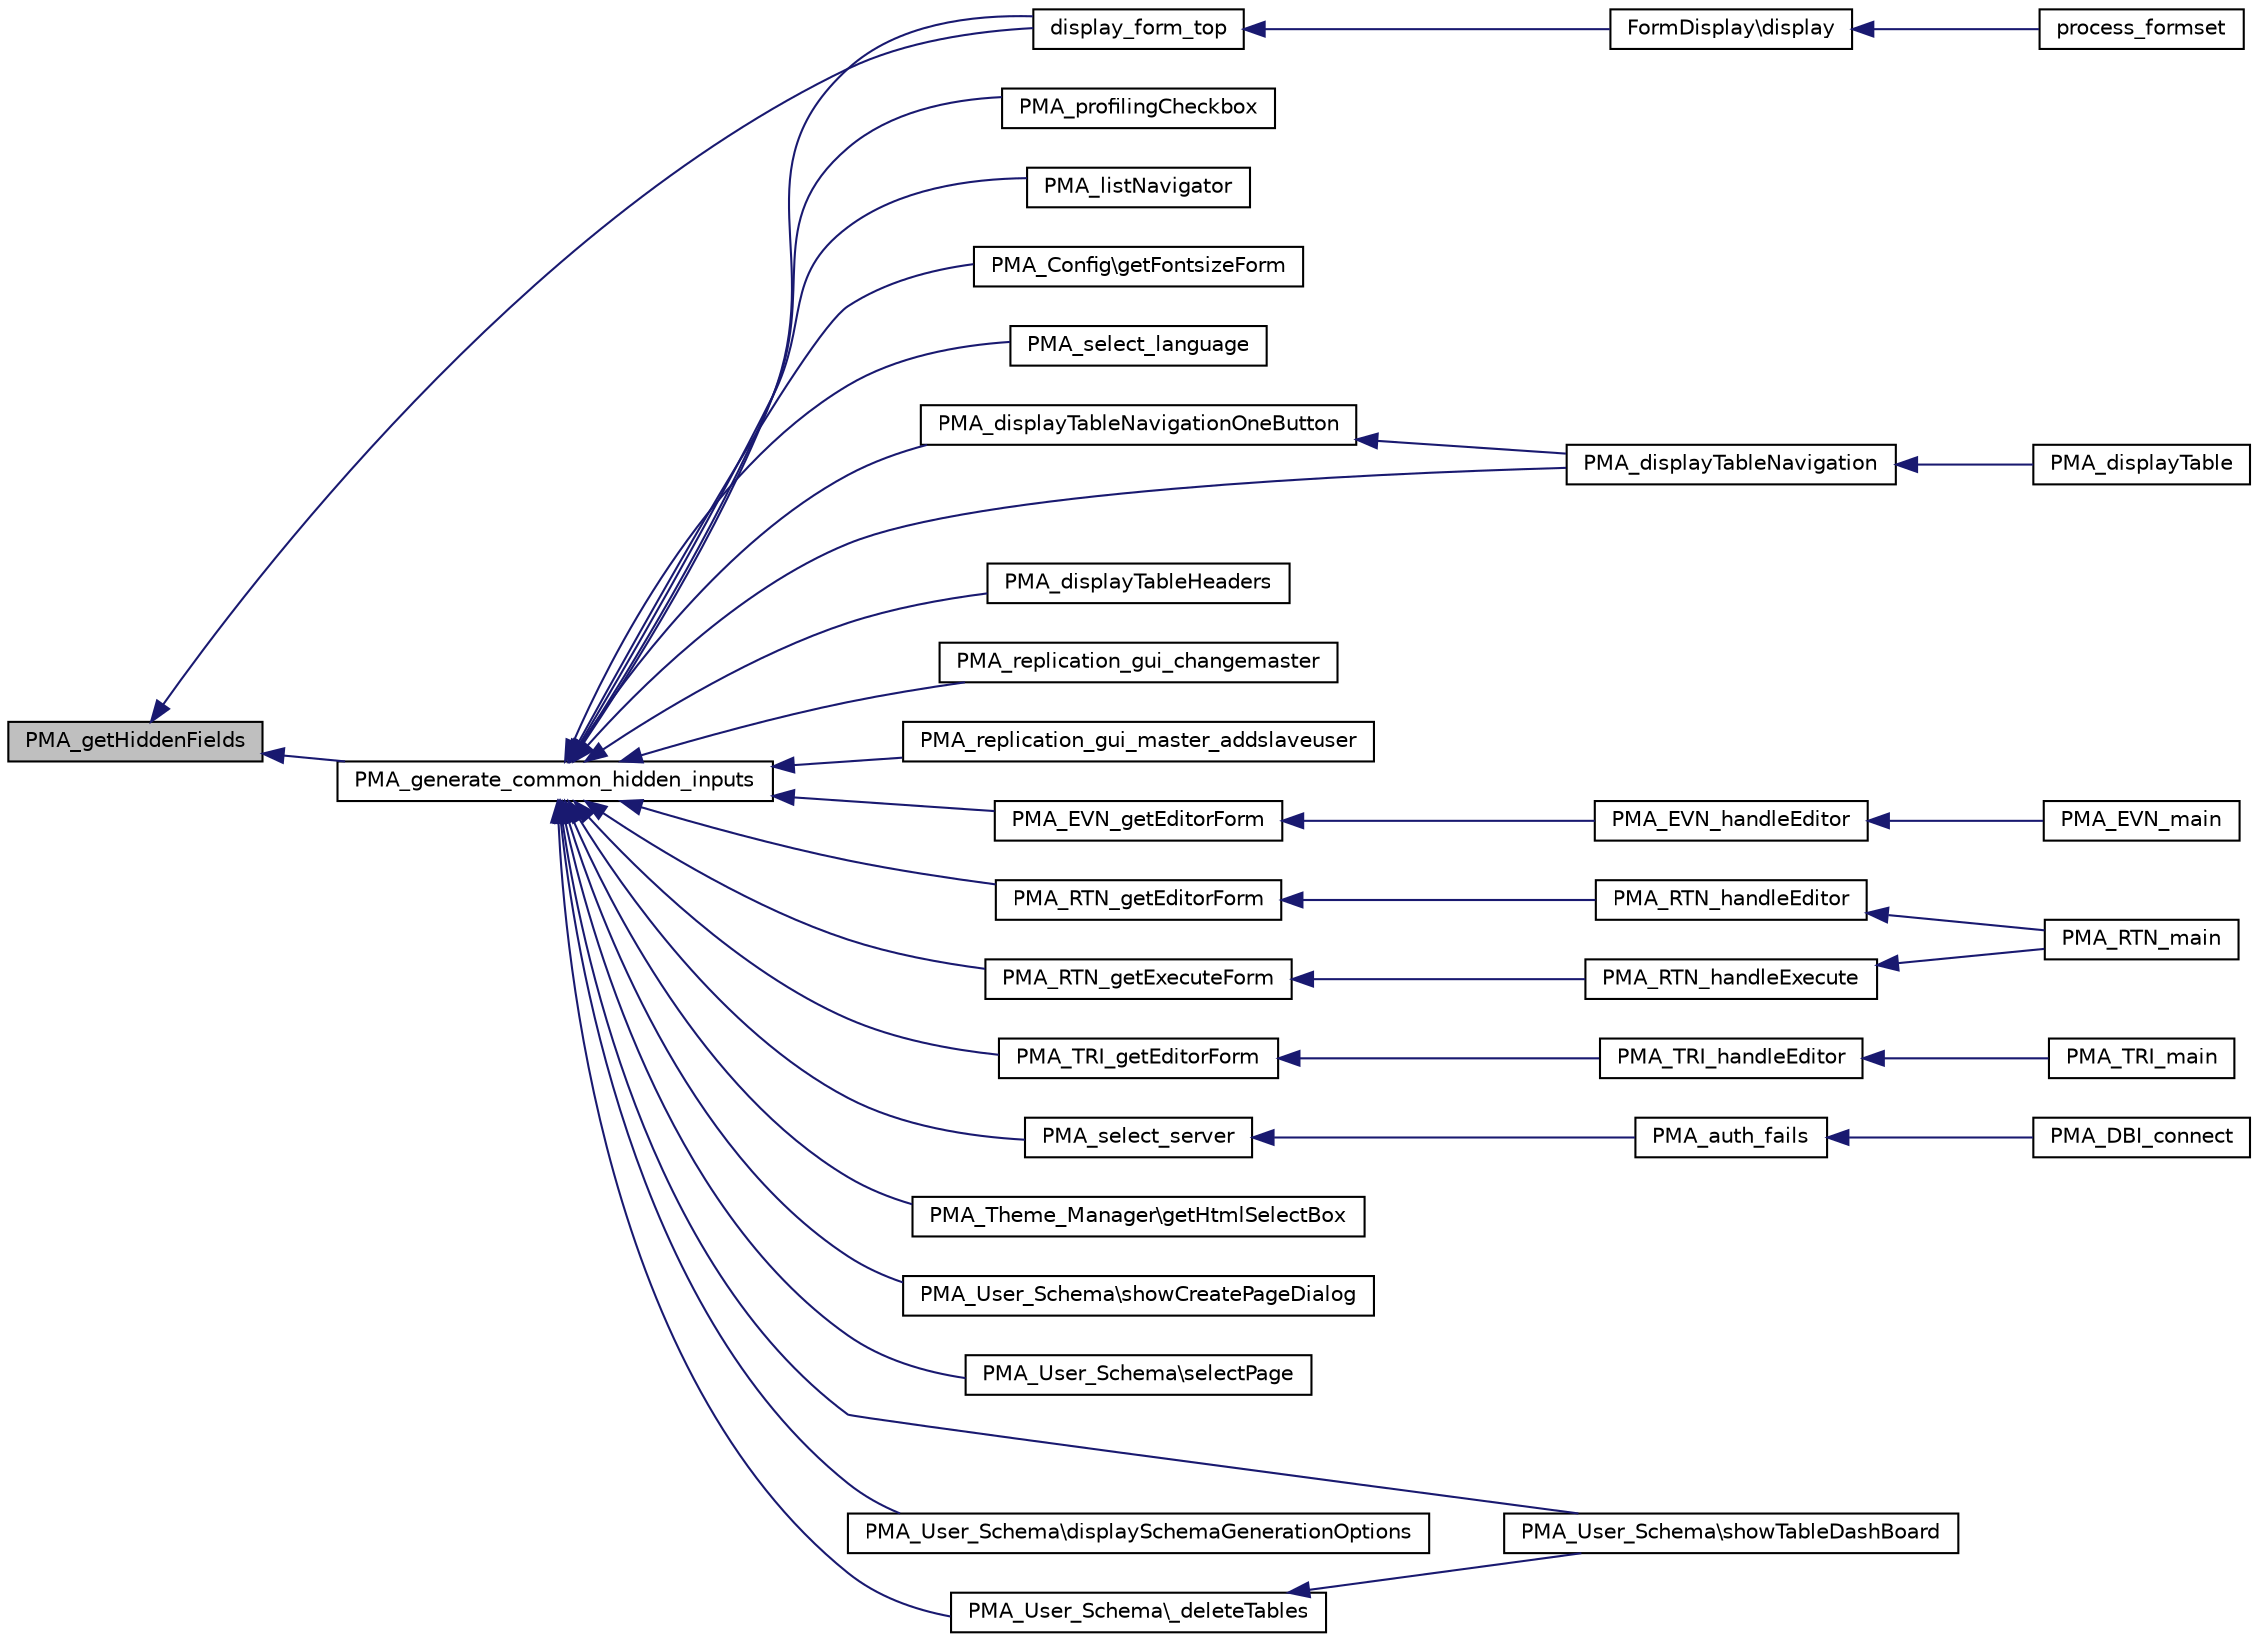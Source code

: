 digraph G
{
  edge [fontname="Helvetica",fontsize="10",labelfontname="Helvetica",labelfontsize="10"];
  node [fontname="Helvetica",fontsize="10",shape=record];
  rankdir="LR";
  Node1 [label="PMA_getHiddenFields",height=0.2,width=0.4,color="black", fillcolor="grey75", style="filled" fontcolor="black"];
  Node1 -> Node2 [dir="back",color="midnightblue",fontsize="10",style="solid",fontname="Helvetica"];
  Node2 [label="display_form_top",height=0.2,width=0.4,color="black", fillcolor="white", style="filled",URL="$FormDisplay_8tpl_8php.html#ad3d37747c291a9b9f9197eb485aed6c8",tooltip="Displays top part of the form."];
  Node2 -> Node3 [dir="back",color="midnightblue",fontsize="10",style="solid",fontname="Helvetica"];
  Node3 [label="FormDisplay\\display",height=0.2,width=0.4,color="black", fillcolor="white", style="filled",URL="$classFormDisplay.html#a51ce2f78d5b03fbff31e861fbb342d54",tooltip="Outputs HTML for forms."];
  Node3 -> Node4 [dir="back",color="midnightblue",fontsize="10",style="solid",fontname="Helvetica"];
  Node4 [label="process_formset",height=0.2,width=0.4,color="black", fillcolor="white", style="filled",URL="$form__processing_8lib_8php.html#a5e8f18d9567ad7721a7d713dffea63a1",tooltip="Processes forms registered in $form_display, handles error correction."];
  Node1 -> Node5 [dir="back",color="midnightblue",fontsize="10",style="solid",fontname="Helvetica"];
  Node5 [label="PMA_generate_common_hidden_inputs",height=0.2,width=0.4,color="black", fillcolor="white", style="filled",URL="$url__generating_8lib_8php.html#ad7326a27700edd06dee0217de194756b",tooltip="Generates text with hidden inputs."];
  Node5 -> Node6 [dir="back",color="midnightblue",fontsize="10",style="solid",fontname="Helvetica"];
  Node6 [label="PMA_profilingCheckbox",height=0.2,width=0.4,color="black", fillcolor="white", style="filled",URL="$common_8lib_8php.html#a35561ba2e39610d89df541dfd1cd0b1b",tooltip="Displays a form with the Profiling checkbox."];
  Node5 -> Node7 [dir="back",color="midnightblue",fontsize="10",style="solid",fontname="Helvetica"];
  Node7 [label="PMA_listNavigator",height=0.2,width=0.4,color="black", fillcolor="white", style="filled",URL="$common_8lib_8php.html#a45888b76abb2a86bd6d82af07f8f2837",tooltip="Generate navigation for a list."];
  Node5 -> Node8 [dir="back",color="midnightblue",fontsize="10",style="solid",fontname="Helvetica"];
  Node8 [label="PMA_Config\\getFontsizeForm",height=0.2,width=0.4,color="black", fillcolor="white", style="filled",URL="$classPMA__Config.html#a1099380f2b99c9220bed4f472fdd20ca",tooltip="return complete font size selection form"];
  Node5 -> Node9 [dir="back",color="midnightblue",fontsize="10",style="solid",fontname="Helvetica"];
  Node9 [label="PMA_select_language",height=0.2,width=0.4,color="black", fillcolor="white", style="filled",URL="$display__select__lang_8lib_8php.html#ab02554959349abf67be7cf7dd843692f",tooltip="Displays for for language selection."];
  Node5 -> Node10 [dir="back",color="midnightblue",fontsize="10",style="solid",fontname="Helvetica"];
  Node10 [label="PMA_displayTableNavigationOneButton",height=0.2,width=0.4,color="black", fillcolor="white", style="filled",URL="$display__tbl_8lib_8php.html#ac523ba4ef5f059b9eac487db8f173a2d",tooltip="Displays a navigation button."];
  Node10 -> Node11 [dir="back",color="midnightblue",fontsize="10",style="solid",fontname="Helvetica"];
  Node11 [label="PMA_displayTableNavigation",height=0.2,width=0.4,color="black", fillcolor="white", style="filled",URL="$display__tbl_8lib_8php.html#ad976ef528675a4d65fd57ea37fc51e25",tooltip="Displays a navigation bar to browse among the results of a SQL query."];
  Node11 -> Node12 [dir="back",color="midnightblue",fontsize="10",style="solid",fontname="Helvetica"];
  Node12 [label="PMA_displayTable",height=0.2,width=0.4,color="black", fillcolor="white", style="filled",URL="$display__tbl_8lib_8php.html#ab64d4328beb5bc6b0a62abfa39fb447a",tooltip="Displays a table of results returned by a SQL query."];
  Node5 -> Node11 [dir="back",color="midnightblue",fontsize="10",style="solid",fontname="Helvetica"];
  Node5 -> Node13 [dir="back",color="midnightblue",fontsize="10",style="solid",fontname="Helvetica"];
  Node13 [label="PMA_displayTableHeaders",height=0.2,width=0.4,color="black", fillcolor="white", style="filled",URL="$display__tbl_8lib_8php.html#aae4044b44dccb4059685ea603dc52e9e",tooltip="Displays the headers of the results table."];
  Node5 -> Node2 [dir="back",color="midnightblue",fontsize="10",style="solid",fontname="Helvetica"];
  Node5 -> Node14 [dir="back",color="midnightblue",fontsize="10",style="solid",fontname="Helvetica"];
  Node14 [label="PMA_replication_gui_changemaster",height=0.2,width=0.4,color="black", fillcolor="white", style="filled",URL="$replication__gui_8lib_8php.html#a2c12e8269b6265a05629cf21a086ef98",tooltip="prints out code for changing master"];
  Node5 -> Node15 [dir="back",color="midnightblue",fontsize="10",style="solid",fontname="Helvetica"];
  Node15 [label="PMA_replication_gui_master_addslaveuser",height=0.2,width=0.4,color="black", fillcolor="white", style="filled",URL="$replication__gui_8lib_8php.html#ac4b2e448656815c2eaf6bcd2b3f5650e",tooltip="Print code to add a replication slave user to the master."];
  Node5 -> Node16 [dir="back",color="midnightblue",fontsize="10",style="solid",fontname="Helvetica"];
  Node16 [label="PMA_EVN_getEditorForm",height=0.2,width=0.4,color="black", fillcolor="white", style="filled",URL="$rte__events_8lib_8php.html#ad4a5f3c8f4388402490e7429d0fdd54e",tooltip="Displays a form used to add/edit an event."];
  Node16 -> Node17 [dir="back",color="midnightblue",fontsize="10",style="solid",fontname="Helvetica"];
  Node17 [label="PMA_EVN_handleEditor",height=0.2,width=0.4,color="black", fillcolor="white", style="filled",URL="$rte__events_8lib_8php.html#a9eb0f568d20bcb34761a1862b658d094",tooltip="Handles editor requests for adding or editing an item."];
  Node17 -> Node18 [dir="back",color="midnightblue",fontsize="10",style="solid",fontname="Helvetica"];
  Node18 [label="PMA_EVN_main",height=0.2,width=0.4,color="black", fillcolor="white", style="filled",URL="$rte__events_8lib_8php.html#a32e646576e5c66cfc0172efe82baedd3",tooltip="Main function for the events functionality."];
  Node5 -> Node19 [dir="back",color="midnightblue",fontsize="10",style="solid",fontname="Helvetica"];
  Node19 [label="PMA_RTN_getEditorForm",height=0.2,width=0.4,color="black", fillcolor="white", style="filled",URL="$rte__routines_8lib_8php.html#af471b0f5da237aa92831b395e2281b51",tooltip="Displays a form used to add/edit a routine."];
  Node19 -> Node20 [dir="back",color="midnightblue",fontsize="10",style="solid",fontname="Helvetica"];
  Node20 [label="PMA_RTN_handleEditor",height=0.2,width=0.4,color="black", fillcolor="white", style="filled",URL="$rte__routines_8lib_8php.html#a5984f0f939595e2946293d251a03e095",tooltip="Handles editor requests for adding or editing an item."];
  Node20 -> Node21 [dir="back",color="midnightblue",fontsize="10",style="solid",fontname="Helvetica"];
  Node21 [label="PMA_RTN_main",height=0.2,width=0.4,color="black", fillcolor="white", style="filled",URL="$rte__routines_8lib_8php.html#a82a7cafa80bbc1f971939fd5ddc169fc",tooltip="Main function for the routines functionality."];
  Node5 -> Node22 [dir="back",color="midnightblue",fontsize="10",style="solid",fontname="Helvetica"];
  Node22 [label="PMA_RTN_getExecuteForm",height=0.2,width=0.4,color="black", fillcolor="white", style="filled",URL="$rte__routines_8lib_8php.html#a7fe78f325b98881c5f09d46a89f8e36b",tooltip="Creates the HTML code that shows the routine execution dialog."];
  Node22 -> Node23 [dir="back",color="midnightblue",fontsize="10",style="solid",fontname="Helvetica"];
  Node23 [label="PMA_RTN_handleExecute",height=0.2,width=0.4,color="black", fillcolor="white", style="filled",URL="$rte__routines_8lib_8php.html#ac32716fc36f9d698b0469448d389f417",tooltip="Handles requests for executing a routine."];
  Node23 -> Node21 [dir="back",color="midnightblue",fontsize="10",style="solid",fontname="Helvetica"];
  Node5 -> Node24 [dir="back",color="midnightblue",fontsize="10",style="solid",fontname="Helvetica"];
  Node24 [label="PMA_TRI_getEditorForm",height=0.2,width=0.4,color="black", fillcolor="white", style="filled",URL="$rte__triggers_8lib_8php.html#a4fc4e82c7b56cb3aff62f1916145e261",tooltip="Displays a form used to add/edit a trigger."];
  Node24 -> Node25 [dir="back",color="midnightblue",fontsize="10",style="solid",fontname="Helvetica"];
  Node25 [label="PMA_TRI_handleEditor",height=0.2,width=0.4,color="black", fillcolor="white", style="filled",URL="$rte__triggers_8lib_8php.html#a1510d564284e1ac5013e2ce2a89a555a",tooltip="Handles editor requests for adding or editing an item."];
  Node25 -> Node26 [dir="back",color="midnightblue",fontsize="10",style="solid",fontname="Helvetica"];
  Node26 [label="PMA_TRI_main",height=0.2,width=0.4,color="black", fillcolor="white", style="filled",URL="$rte__triggers_8lib_8php.html#a9718500ed4111c7d22990addfe65b205",tooltip="Main function for the triggers functionality."];
  Node5 -> Node27 [dir="back",color="midnightblue",fontsize="10",style="solid",fontname="Helvetica"];
  Node27 [label="PMA_select_server",height=0.2,width=0.4,color="black", fillcolor="white", style="filled",URL="$select__server_8lib_8php.html#a3da852f4adae279e2069cd2482b2b677",tooltip="display server selection in list or selectbox form, or option tags only"];
  Node27 -> Node28 [dir="back",color="midnightblue",fontsize="10",style="solid",fontname="Helvetica"];
  Node28 [label="PMA_auth_fails",height=0.2,width=0.4,color="black", fillcolor="white", style="filled",URL="$config_8auth_8lib_8php.html#a29189416351efab06c47b2b9bf24e082",tooltip="User is not allowed to login to MySQL -&gt; authentication failed."];
  Node28 -> Node29 [dir="back",color="midnightblue",fontsize="10",style="solid",fontname="Helvetica"];
  Node29 [label="PMA_DBI_connect",height=0.2,width=0.4,color="black", fillcolor="white", style="filled",URL="$drizzle_8dbi_8lib_8php.html#a741e14fe7c5140e6bc11bbecb57336f3",tooltip="connects to the database server"];
  Node5 -> Node30 [dir="back",color="midnightblue",fontsize="10",style="solid",fontname="Helvetica"];
  Node30 [label="PMA_Theme_Manager\\getHtmlSelectBox",height=0.2,width=0.4,color="black", fillcolor="white", style="filled",URL="$classPMA__Theme__Manager.html#a9e85c0aa3a08ec74ae2b08bc77f6cbb5",tooltip="returns HTML selectbox, with or without form enclosed"];
  Node5 -> Node31 [dir="back",color="midnightblue",fontsize="10",style="solid",fontname="Helvetica"];
  Node31 [label="PMA_User_Schema\\showCreatePageDialog",height=0.2,width=0.4,color="black", fillcolor="white", style="filled",URL="$classPMA__User__Schema.html#a72933f341a43de191ce7873d4409a30f",tooltip="shows/displays the HTML FORM to create the page"];
  Node5 -> Node32 [dir="back",color="midnightblue",fontsize="10",style="solid",fontname="Helvetica"];
  Node32 [label="PMA_User_Schema\\selectPage",height=0.2,width=0.4,color="black", fillcolor="white", style="filled",URL="$classPMA__User__Schema.html#acf3efc566487498d36b9a1de9d6ced4f",tooltip="shows/displays the created page names in a drop down list User can select any page number and edit it..."];
  Node5 -> Node33 [dir="back",color="midnightblue",fontsize="10",style="solid",fontname="Helvetica"];
  Node33 [label="PMA_User_Schema\\showTableDashBoard",height=0.2,width=0.4,color="black", fillcolor="white", style="filled",URL="$classPMA__User__Schema.html#a25bb38512ae5dbf3ab57cb3b86206d1c",tooltip="A dashboard is displayed to AutoLayout the position of tables `users` can drag n drop the tables and ..."];
  Node5 -> Node34 [dir="back",color="midnightblue",fontsize="10",style="solid",fontname="Helvetica"];
  Node34 [label="PMA_User_Schema\\displaySchemaGenerationOptions",height=0.2,width=0.4,color="black", fillcolor="white", style="filled",URL="$classPMA__User__Schema.html#a5aab91d2866375a8947299fcc00fa379",tooltip="show Export relational schema generation options user can select export type of his own choice and th..."];
  Node5 -> Node35 [dir="back",color="midnightblue",fontsize="10",style="solid",fontname="Helvetica"];
  Node35 [label="PMA_User_Schema\\_deleteTables",height=0.2,width=0.4,color="black", fillcolor="white", style="filled",URL="$classPMA__User__Schema.html#ae5e32d7916c9e02db42b0964dc8b0fdd",tooltip="Check if there are tables that need to be deleted in dashboard, if there are, ask the user for allowa..."];
  Node35 -> Node33 [dir="back",color="midnightblue",fontsize="10",style="solid",fontname="Helvetica"];
}
